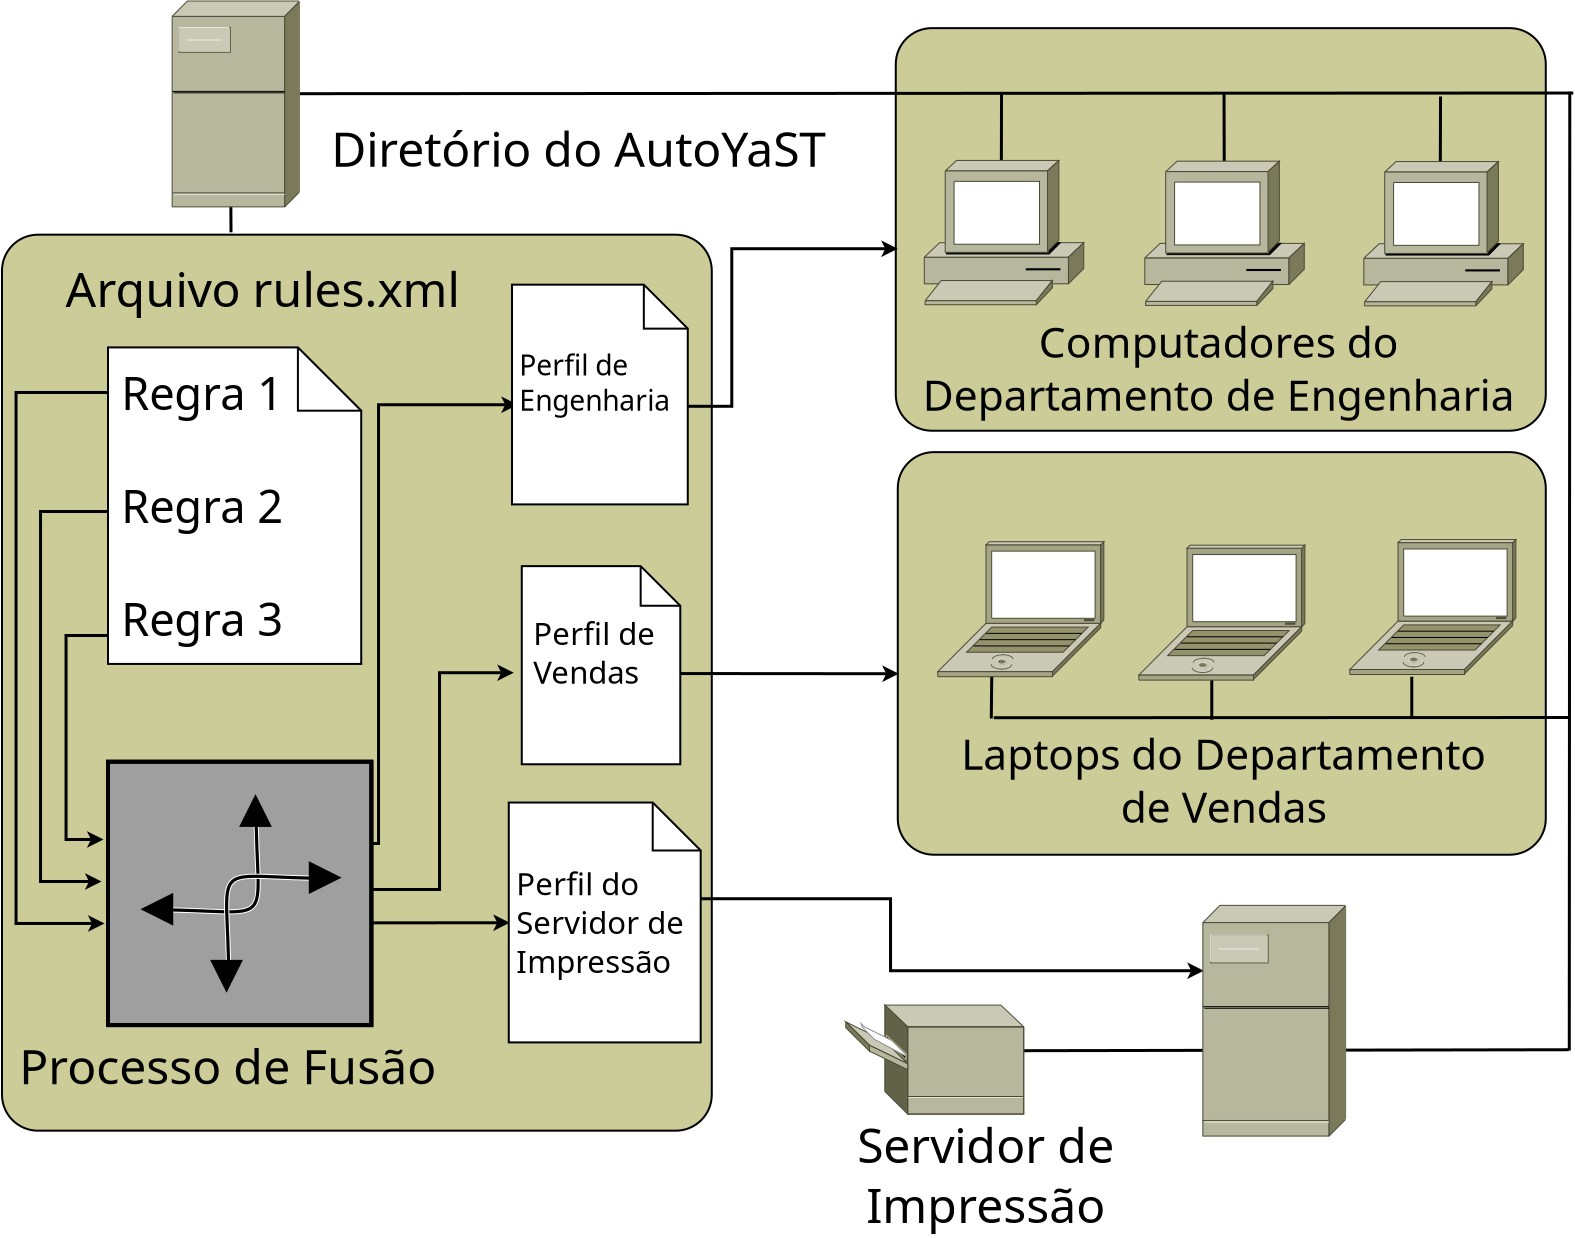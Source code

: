 <?xml version="1.0" encoding="UTF-8"?>
<dia:diagram xmlns:dia="http://www.lysator.liu.se/~alla/dia/">
  <dia:layer name="Rechteck rund" visible="true">
    <dia:object type="Standard - Box" version="0" id="O0">
      <dia:attribute name="obj_pos">
        <dia:point val="30.7,4.72"/>
      </dia:attribute>
      <dia:attribute name="obj_bb">
        <dia:rectangle val="30.65,4.67;63.25,24.9"/>
      </dia:attribute>
      <dia:attribute name="elem_corner">
        <dia:point val="30.7,4.72"/>
      </dia:attribute>
      <dia:attribute name="elem_width">
        <dia:real val="32.5"/>
      </dia:attribute>
      <dia:attribute name="elem_height">
        <dia:real val="20.13"/>
      </dia:attribute>
      <dia:attribute name="inner_color">
        <dia:color val="#cccc99"/>
      </dia:attribute>
      <dia:attribute name="show_background">
        <dia:boolean val="true"/>
      </dia:attribute>
      <dia:attribute name="corner_radius">
        <dia:real val="1.8"/>
      </dia:attribute>
    </dia:object>
    <dia:object type="Standard - Box" version="0" id="O1">
      <dia:attribute name="obj_pos">
        <dia:point val="30.8,25.92"/>
      </dia:attribute>
      <dia:attribute name="obj_bb">
        <dia:rectangle val="30.75,25.87;63.25,46.1"/>
      </dia:attribute>
      <dia:attribute name="elem_corner">
        <dia:point val="30.8,25.92"/>
      </dia:attribute>
      <dia:attribute name="elem_width">
        <dia:real val="32.4"/>
      </dia:attribute>
      <dia:attribute name="elem_height">
        <dia:real val="20.13"/>
      </dia:attribute>
      <dia:attribute name="inner_color">
        <dia:color val="#cccc99"/>
      </dia:attribute>
      <dia:attribute name="show_background">
        <dia:boolean val="true"/>
      </dia:attribute>
      <dia:attribute name="corner_radius">
        <dia:real val="1.8"/>
      </dia:attribute>
    </dia:object>
  </dia:layer>
  <dia:layer name="Rechteck" visible="true">
    <dia:object type="Standard - Box" version="0" id="O2">
      <dia:attribute name="obj_pos">
        <dia:point val="-13.989,15.048"/>
      </dia:attribute>
      <dia:attribute name="obj_bb">
        <dia:rectangle val="-14.039,14.998;21.551,59.898"/>
      </dia:attribute>
      <dia:attribute name="elem_corner">
        <dia:point val="-13.989,15.048"/>
      </dia:attribute>
      <dia:attribute name="elem_width">
        <dia:real val="35.489"/>
      </dia:attribute>
      <dia:attribute name="elem_height">
        <dia:real val="44.8"/>
      </dia:attribute>
      <dia:attribute name="inner_color">
        <dia:color val="#cccc99"/>
      </dia:attribute>
      <dia:attribute name="show_background">
        <dia:boolean val="true"/>
      </dia:attribute>
      <dia:attribute name="corner_radius">
        <dia:real val="1.8"/>
      </dia:attribute>
    </dia:object>
    <dia:object type="Standard - Text" version="1" id="O3">
      <dia:attribute name="obj_pos">
        <dia:point val="17.012,40.548"/>
      </dia:attribute>
      <dia:attribute name="obj_bb">
        <dia:rectangle val="17.012,39.953;17.012,40.698"/>
      </dia:attribute>
      <dia:attribute name="text">
        <dia:composite type="text">
          <dia:attribute name="string">
            <dia:string>##</dia:string>
          </dia:attribute>
          <dia:attribute name="font">
            <dia:font family="sans" style="0" name="Helvetica"/>
          </dia:attribute>
          <dia:attribute name="height">
            <dia:real val="0.8"/>
          </dia:attribute>
          <dia:attribute name="pos">
            <dia:point val="17.012,40.548"/>
          </dia:attribute>
          <dia:attribute name="color">
            <dia:color val="#000000"/>
          </dia:attribute>
          <dia:attribute name="alignment">
            <dia:enum val="0"/>
          </dia:attribute>
        </dia:composite>
      </dia:attribute>
      <dia:attribute name="valign">
        <dia:enum val="3"/>
      </dia:attribute>
    </dia:object>
  </dia:layer>
  <dia:layer name="Linien" visible="true">
    <dia:object type="Standard - Line" version="0" id="O4">
      <dia:attribute name="obj_pos">
        <dia:point val="-3,8"/>
      </dia:attribute>
      <dia:attribute name="obj_bb">
        <dia:rectangle val="-3.075,7.889;64.65,8.075"/>
      </dia:attribute>
      <dia:attribute name="conn_endpoints">
        <dia:point val="-3,8"/>
        <dia:point val="64.575,7.964"/>
      </dia:attribute>
      <dia:attribute name="numcp">
        <dia:int val="1"/>
      </dia:attribute>
      <dia:attribute name="line_width">
        <dia:real val="0.15"/>
      </dia:attribute>
    </dia:object>
    <dia:object type="Standard - Line" version="0" id="O5">
      <dia:attribute name="obj_pos">
        <dia:point val="35.5,37"/>
      </dia:attribute>
      <dia:attribute name="obj_bb">
        <dia:rectangle val="35.399,36.924;35.576,39.315"/>
      </dia:attribute>
      <dia:attribute name="conn_endpoints">
        <dia:point val="35.5,37"/>
        <dia:point val="35.475,39.239"/>
      </dia:attribute>
      <dia:attribute name="numcp">
        <dia:int val="1"/>
      </dia:attribute>
      <dia:attribute name="line_width">
        <dia:real val="0.15"/>
      </dia:attribute>
    </dia:object>
    <dia:object type="Standard - Line" version="0" id="O6">
      <dia:attribute name="obj_pos">
        <dia:point val="56.5,37.15"/>
      </dia:attribute>
      <dia:attribute name="obj_bb">
        <dia:rectangle val="56.425,37.075;56.575,39.225"/>
      </dia:attribute>
      <dia:attribute name="conn_endpoints">
        <dia:point val="56.5,37.15"/>
        <dia:point val="56.5,39.15"/>
      </dia:attribute>
      <dia:attribute name="numcp">
        <dia:int val="1"/>
      </dia:attribute>
      <dia:attribute name="line_width">
        <dia:real val="0.15"/>
      </dia:attribute>
    </dia:object>
    <dia:object type="Standard - Line" version="0" id="O7">
      <dia:attribute name="obj_pos">
        <dia:point val="35.6,39.2"/>
      </dia:attribute>
      <dia:attribute name="obj_bb">
        <dia:rectangle val="35.525,39.114;64.45,39.275"/>
      </dia:attribute>
      <dia:attribute name="conn_endpoints">
        <dia:point val="35.6,39.2"/>
        <dia:point val="64.375,39.189"/>
      </dia:attribute>
      <dia:attribute name="numcp">
        <dia:int val="1"/>
      </dia:attribute>
      <dia:attribute name="line_width">
        <dia:real val="0.15"/>
      </dia:attribute>
    </dia:object>
    <dia:object type="Standard - Line" version="0" id="O8">
      <dia:attribute name="obj_pos">
        <dia:point val="64.4,7.9"/>
      </dia:attribute>
      <dia:attribute name="obj_bb">
        <dia:rectangle val="64.3,7.825;64.475,55.914"/>
      </dia:attribute>
      <dia:attribute name="conn_endpoints">
        <dia:point val="64.4,7.9"/>
        <dia:point val="64.375,55.839"/>
      </dia:attribute>
      <dia:attribute name="numcp">
        <dia:int val="2"/>
      </dia:attribute>
      <dia:attribute name="line_width">
        <dia:real val="0.15"/>
      </dia:attribute>
    </dia:object>
    <dia:object type="Standard - Line" version="0" id="O9">
      <dia:attribute name="obj_pos">
        <dia:point val="64.35,55.8"/>
      </dia:attribute>
      <dia:attribute name="obj_bb">
        <dia:rectangle val="36.818,55.725;64.425,55.923"/>
      </dia:attribute>
      <dia:attribute name="conn_endpoints">
        <dia:point val="64.35,55.8"/>
        <dia:point val="36.893,55.848"/>
      </dia:attribute>
      <dia:attribute name="numcp">
        <dia:int val="1"/>
      </dia:attribute>
      <dia:attribute name="line_width">
        <dia:real val="0.15"/>
      </dia:attribute>
    </dia:object>
    <dia:object type="Standard - Line" version="0" id="O10">
      <dia:attribute name="obj_pos">
        <dia:point val="17.175,36.989"/>
      </dia:attribute>
      <dia:attribute name="obj_bb">
        <dia:rectangle val="17.1,36.582;31.018,37.417"/>
      </dia:attribute>
      <dia:attribute name="conn_endpoints">
        <dia:point val="17.175,36.989"/>
        <dia:point val="30.85,37"/>
      </dia:attribute>
      <dia:attribute name="numcp">
        <dia:int val="1"/>
      </dia:attribute>
      <dia:attribute name="line_width">
        <dia:real val="0.15"/>
      </dia:attribute>
      <dia:attribute name="end_arrow">
        <dia:enum val="22"/>
      </dia:attribute>
      <dia:attribute name="end_arrow_length">
        <dia:real val="0.5"/>
      </dia:attribute>
      <dia:attribute name="end_arrow_width">
        <dia:real val="0.5"/>
      </dia:attribute>
    </dia:object>
    <dia:object type="Standard - ZigZagLine" version="1" id="O11">
      <dia:attribute name="obj_pos">
        <dia:point val="17.491,23.628"/>
      </dia:attribute>
      <dia:attribute name="obj_bb">
        <dia:rectangle val="17.416,15.332;30.968,23.703"/>
      </dia:attribute>
      <dia:attribute name="orth_points">
        <dia:point val="17.491,23.628"/>
        <dia:point val="22.5,23.628"/>
        <dia:point val="22.5,15.75"/>
        <dia:point val="30.8,15.75"/>
      </dia:attribute>
      <dia:attribute name="orth_orient">
        <dia:enum val="0"/>
        <dia:enum val="1"/>
        <dia:enum val="0"/>
      </dia:attribute>
      <dia:attribute name="autorouting">
        <dia:boolean val="false"/>
      </dia:attribute>
      <dia:attribute name="line_width">
        <dia:real val="0.15"/>
      </dia:attribute>
      <dia:attribute name="end_arrow">
        <dia:enum val="22"/>
      </dia:attribute>
      <dia:attribute name="end_arrow_length">
        <dia:real val="0.5"/>
      </dia:attribute>
      <dia:attribute name="end_arrow_width">
        <dia:real val="0.5"/>
      </dia:attribute>
    </dia:object>
    <dia:object type="Standard - Line" version="0" id="O12">
      <dia:attribute name="obj_pos">
        <dia:point val="46.5,37.3"/>
      </dia:attribute>
      <dia:attribute name="obj_bb">
        <dia:rectangle val="46.425,37.225;46.575,39.375"/>
      </dia:attribute>
      <dia:attribute name="conn_endpoints">
        <dia:point val="46.5,37.3"/>
        <dia:point val="46.5,39.3"/>
      </dia:attribute>
      <dia:attribute name="numcp">
        <dia:int val="1"/>
      </dia:attribute>
      <dia:attribute name="line_width">
        <dia:real val="0.15"/>
      </dia:attribute>
    </dia:object>
    <dia:object type="Standard - Line" version="0" id="O13">
      <dia:attribute name="obj_pos">
        <dia:point val="57.938,8.137"/>
      </dia:attribute>
      <dia:attribute name="obj_bb">
        <dia:rectangle val="57.85,8.062;58.013,11.964"/>
      </dia:attribute>
      <dia:attribute name="conn_endpoints">
        <dia:point val="57.938,8.137"/>
        <dia:point val="57.925,11.889"/>
      </dia:attribute>
      <dia:attribute name="numcp">
        <dia:int val="1"/>
      </dia:attribute>
      <dia:attribute name="line_width">
        <dia:real val="0.15"/>
      </dia:attribute>
    </dia:object>
    <dia:object type="Standard - Line" version="0" id="O14">
      <dia:attribute name="obj_pos">
        <dia:point val="47.112,7.987"/>
      </dia:attribute>
      <dia:attribute name="obj_bb">
        <dia:rectangle val="47.037,7.912;47.2,12.415"/>
      </dia:attribute>
      <dia:attribute name="conn_endpoints">
        <dia:point val="47.112,7.987"/>
        <dia:point val="47.125,12.339"/>
      </dia:attribute>
      <dia:attribute name="numcp">
        <dia:int val="1"/>
      </dia:attribute>
      <dia:attribute name="line_width">
        <dia:real val="0.15"/>
      </dia:attribute>
    </dia:object>
    <dia:object type="Standard - ZigZagLine" version="1" id="O15">
      <dia:attribute name="obj_pos">
        <dia:point val="-8.475,35.089"/>
      </dia:attribute>
      <dia:attribute name="obj_bb">
        <dia:rectangle val="-10.862,35.014;-8.4,45.705"/>
      </dia:attribute>
      <dia:attribute name="orth_points">
        <dia:point val="-8.475,35.089"/>
        <dia:point val="-10.787,35.089"/>
        <dia:point val="-10.787,45.288"/>
        <dia:point val="-8.912,45.288"/>
      </dia:attribute>
      <dia:attribute name="orth_orient">
        <dia:enum val="0"/>
        <dia:enum val="1"/>
        <dia:enum val="0"/>
      </dia:attribute>
      <dia:attribute name="autorouting">
        <dia:boolean val="false"/>
      </dia:attribute>
      <dia:attribute name="line_width">
        <dia:real val="0.15"/>
      </dia:attribute>
      <dia:attribute name="end_arrow">
        <dia:enum val="22"/>
      </dia:attribute>
      <dia:attribute name="end_arrow_length">
        <dia:real val="0.5"/>
      </dia:attribute>
      <dia:attribute name="end_arrow_width">
        <dia:real val="0.5"/>
      </dia:attribute>
    </dia:object>
    <dia:object type="Standard - ZigZagLine" version="1" id="O16">
      <dia:attribute name="obj_pos">
        <dia:point val="-8.125,28.889"/>
      </dia:attribute>
      <dia:attribute name="obj_bb">
        <dia:rectangle val="-12.137,28.814;-8.05,47.805"/>
      </dia:attribute>
      <dia:attribute name="orth_points">
        <dia:point val="-8.125,28.889"/>
        <dia:point val="-12.062,28.889"/>
        <dia:point val="-12.062,47.388"/>
        <dia:point val="-9.012,47.388"/>
      </dia:attribute>
      <dia:attribute name="orth_orient">
        <dia:enum val="0"/>
        <dia:enum val="1"/>
        <dia:enum val="0"/>
      </dia:attribute>
      <dia:attribute name="autorouting">
        <dia:boolean val="false"/>
      </dia:attribute>
      <dia:attribute name="line_width">
        <dia:real val="0.15"/>
      </dia:attribute>
      <dia:attribute name="end_arrow">
        <dia:enum val="22"/>
      </dia:attribute>
      <dia:attribute name="end_arrow_length">
        <dia:real val="0.5"/>
      </dia:attribute>
      <dia:attribute name="end_arrow_width">
        <dia:real val="0.5"/>
      </dia:attribute>
    </dia:object>
    <dia:object type="Standard - ZigZagLine" version="1" id="O17">
      <dia:attribute name="obj_pos">
        <dia:point val="-8.275,22.939"/>
      </dia:attribute>
      <dia:attribute name="obj_bb">
        <dia:rectangle val="-13.362,22.864;-8.2,49.905"/>
      </dia:attribute>
      <dia:attribute name="orth_points">
        <dia:point val="-8.275,22.939"/>
        <dia:point val="-13.287,22.939"/>
        <dia:point val="-13.287,49.487"/>
        <dia:point val="-8.862,49.487"/>
      </dia:attribute>
      <dia:attribute name="orth_orient">
        <dia:enum val="0"/>
        <dia:enum val="1"/>
        <dia:enum val="0"/>
      </dia:attribute>
      <dia:attribute name="autorouting">
        <dia:boolean val="false"/>
      </dia:attribute>
      <dia:attribute name="line_width">
        <dia:real val="0.15"/>
      </dia:attribute>
      <dia:attribute name="end_arrow">
        <dia:enum val="22"/>
      </dia:attribute>
      <dia:attribute name="end_arrow_length">
        <dia:real val="0.5"/>
      </dia:attribute>
      <dia:attribute name="end_arrow_width">
        <dia:real val="0.5"/>
      </dia:attribute>
    </dia:object>
    <dia:object type="Standard - ZigZagLine" version="1" id="O18">
      <dia:attribute name="obj_pos">
        <dia:point val="-0.662,45.487"/>
      </dia:attribute>
      <dia:attribute name="obj_bb">
        <dia:rectangle val="-0.737,23.132;11.968,45.562"/>
      </dia:attribute>
      <dia:attribute name="orth_points">
        <dia:point val="-0.662,45.487"/>
        <dia:point val="4.838,45.487"/>
        <dia:point val="4.838,23.55"/>
        <dia:point val="11.8,23.55"/>
      </dia:attribute>
      <dia:attribute name="orth_orient">
        <dia:enum val="0"/>
        <dia:enum val="1"/>
        <dia:enum val="0"/>
      </dia:attribute>
      <dia:attribute name="autorouting">
        <dia:boolean val="false"/>
      </dia:attribute>
      <dia:attribute name="line_width">
        <dia:real val="0.15"/>
      </dia:attribute>
      <dia:attribute name="end_arrow">
        <dia:enum val="22"/>
      </dia:attribute>
      <dia:attribute name="end_arrow_length">
        <dia:real val="0.5"/>
      </dia:attribute>
      <dia:attribute name="end_arrow_width">
        <dia:real val="0.5"/>
      </dia:attribute>
    </dia:object>
    <dia:object type="Standard - ZigZagLine" version="1" id="O19">
      <dia:attribute name="obj_pos">
        <dia:point val="-1.012,47.788"/>
      </dia:attribute>
      <dia:attribute name="obj_bb">
        <dia:rectangle val="-1.087,36.532;11.768,47.862"/>
      </dia:attribute>
      <dia:attribute name="orth_points">
        <dia:point val="-1.012,47.788"/>
        <dia:point val="7.888,47.788"/>
        <dia:point val="7.888,36.95"/>
        <dia:point val="11.6,36.95"/>
      </dia:attribute>
      <dia:attribute name="orth_orient">
        <dia:enum val="0"/>
        <dia:enum val="1"/>
        <dia:enum val="0"/>
      </dia:attribute>
      <dia:attribute name="autorouting">
        <dia:boolean val="false"/>
      </dia:attribute>
      <dia:attribute name="line_width">
        <dia:real val="0.15"/>
      </dia:attribute>
      <dia:attribute name="end_arrow">
        <dia:enum val="22"/>
      </dia:attribute>
      <dia:attribute name="end_arrow_length">
        <dia:real val="0.5"/>
      </dia:attribute>
      <dia:attribute name="end_arrow_width">
        <dia:real val="0.5"/>
      </dia:attribute>
    </dia:object>
    <dia:object type="Standard - Line" version="0" id="O20">
      <dia:attribute name="obj_pos">
        <dia:point val="-0.79,49.462"/>
      </dia:attribute>
      <dia:attribute name="obj_bb">
        <dia:rectangle val="-0.865,49.033;11.568,49.868"/>
      </dia:attribute>
      <dia:attribute name="conn_endpoints">
        <dia:point val="-0.79,49.462"/>
        <dia:point val="11.4,49.45"/>
      </dia:attribute>
      <dia:attribute name="numcp">
        <dia:int val="1"/>
      </dia:attribute>
      <dia:attribute name="line_width">
        <dia:real val="0.15"/>
      </dia:attribute>
      <dia:attribute name="end_arrow">
        <dia:enum val="22"/>
      </dia:attribute>
      <dia:attribute name="end_arrow_length">
        <dia:real val="0.5"/>
      </dia:attribute>
      <dia:attribute name="end_arrow_width">
        <dia:real val="0.5"/>
      </dia:attribute>
    </dia:object>
    <dia:object type="Standard - ZigZagLine" version="1" id="O21">
      <dia:attribute name="obj_pos">
        <dia:point val="20.8,48.25"/>
      </dia:attribute>
      <dia:attribute name="obj_bb">
        <dia:rectangle val="20.725,48.175;46.268,52.268"/>
      </dia:attribute>
      <dia:attribute name="orth_points">
        <dia:point val="20.8,48.25"/>
        <dia:point val="30.438,48.25"/>
        <dia:point val="30.438,51.85"/>
        <dia:point val="46.1,51.85"/>
      </dia:attribute>
      <dia:attribute name="orth_orient">
        <dia:enum val="0"/>
        <dia:enum val="1"/>
        <dia:enum val="0"/>
      </dia:attribute>
      <dia:attribute name="autorouting">
        <dia:boolean val="false"/>
      </dia:attribute>
      <dia:attribute name="line_width">
        <dia:real val="0.15"/>
      </dia:attribute>
      <dia:attribute name="end_arrow">
        <dia:enum val="22"/>
      </dia:attribute>
      <dia:attribute name="end_arrow_length">
        <dia:real val="0.5"/>
      </dia:attribute>
      <dia:attribute name="end_arrow_width">
        <dia:real val="0.5"/>
      </dia:attribute>
    </dia:object>
    <dia:object type="Standard - Line" version="0" id="O22">
      <dia:attribute name="obj_pos">
        <dia:point val="-2.575,8.089"/>
      </dia:attribute>
      <dia:attribute name="obj_bb">
        <dia:rectangle val="-2.65,8.014;-2.464,15.005"/>
      </dia:attribute>
      <dia:attribute name="conn_endpoints">
        <dia:point val="-2.575,8.089"/>
        <dia:point val="-2.539,14.929"/>
      </dia:attribute>
      <dia:attribute name="numcp">
        <dia:int val="1"/>
      </dia:attribute>
      <dia:attribute name="line_width">
        <dia:real val="0.15"/>
      </dia:attribute>
    </dia:object>
    <dia:object type="Standard - Line" version="0" id="O23">
      <dia:attribute name="obj_pos">
        <dia:point val="35.988,7.995"/>
      </dia:attribute>
      <dia:attribute name="obj_bb">
        <dia:rectangle val="35.9,7.92;36.063,12.714"/>
      </dia:attribute>
      <dia:attribute name="conn_endpoints">
        <dia:point val="35.988,7.995"/>
        <dia:point val="35.975,12.639"/>
      </dia:attribute>
      <dia:attribute name="numcp">
        <dia:int val="1"/>
      </dia:attribute>
      <dia:attribute name="line_width">
        <dia:real val="0.15"/>
      </dia:attribute>
    </dia:object>
  </dia:layer>
  <dia:layer name="Papier" visible="true" active="true">
    <dia:object type="Filesystem - File" version="1" id="O24">
      <dia:attribute name="obj_pos">
        <dia:point val="11.511,17.548"/>
      </dia:attribute>
      <dia:attribute name="obj_bb">
        <dia:rectangle val="11.461,17.498;20.371,28.585"/>
      </dia:attribute>
      <dia:attribute name="meta">
        <dia:composite type="dict"/>
      </dia:attribute>
      <dia:attribute name="elem_corner">
        <dia:point val="11.511,17.548"/>
      </dia:attribute>
      <dia:attribute name="elem_width">
        <dia:real val="8.789"/>
      </dia:attribute>
      <dia:attribute name="elem_height">
        <dia:real val="10.986"/>
      </dia:attribute>
      <dia:attribute name="line_width">
        <dia:real val="0.1"/>
      </dia:attribute>
      <dia:attribute name="line_colour">
        <dia:color val="#000000"/>
      </dia:attribute>
      <dia:attribute name="fill_colour">
        <dia:color val="#ffffff"/>
      </dia:attribute>
      <dia:attribute name="show_background">
        <dia:boolean val="true"/>
      </dia:attribute>
      <dia:attribute name="line_style">
        <dia:enum val="0"/>
        <dia:real val="1"/>
      </dia:attribute>
      <dia:attribute name="flip_horizontal">
        <dia:boolean val="false"/>
      </dia:attribute>
      <dia:attribute name="flip_vertical">
        <dia:boolean val="false"/>
      </dia:attribute>
      <dia:attribute name="subscale">
        <dia:real val="1"/>
      </dia:attribute>
    </dia:object>
    <dia:object type="Filesystem - File" version="1" id="O25">
      <dia:attribute name="obj_pos">
        <dia:point val="-8.689,20.683"/>
      </dia:attribute>
      <dia:attribute name="obj_bb">
        <dia:rectangle val="-8.739,20.633;4.043,36.559"/>
      </dia:attribute>
      <dia:attribute name="meta">
        <dia:composite type="dict"/>
      </dia:attribute>
      <dia:attribute name="elem_corner">
        <dia:point val="-8.689,20.683"/>
      </dia:attribute>
      <dia:attribute name="elem_width">
        <dia:real val="12.661"/>
      </dia:attribute>
      <dia:attribute name="elem_height">
        <dia:real val="15.826"/>
      </dia:attribute>
      <dia:attribute name="line_width">
        <dia:real val="0.1"/>
      </dia:attribute>
      <dia:attribute name="line_colour">
        <dia:color val="#000000"/>
      </dia:attribute>
      <dia:attribute name="fill_colour">
        <dia:color val="#ffffff"/>
      </dia:attribute>
      <dia:attribute name="show_background">
        <dia:boolean val="true"/>
      </dia:attribute>
      <dia:attribute name="line_style">
        <dia:enum val="0"/>
        <dia:real val="1"/>
      </dia:attribute>
      <dia:attribute name="flip_horizontal">
        <dia:boolean val="false"/>
      </dia:attribute>
      <dia:attribute name="flip_vertical">
        <dia:boolean val="false"/>
      </dia:attribute>
      <dia:attribute name="subscale">
        <dia:real val="1"/>
      </dia:attribute>
    </dia:object>
    <dia:object type="Network - Router Symbol" version="1" id="O26">
      <dia:attribute name="obj_pos">
        <dia:point val="-8.689,41.4"/>
      </dia:attribute>
      <dia:attribute name="obj_bb">
        <dia:rectangle val="-8.789,41.3;4.581,54.669"/>
      </dia:attribute>
      <dia:attribute name="meta">
        <dia:composite type="dict"/>
      </dia:attribute>
      <dia:attribute name="elem_corner">
        <dia:point val="-8.689,41.4"/>
      </dia:attribute>
      <dia:attribute name="elem_width">
        <dia:real val="13.169"/>
      </dia:attribute>
      <dia:attribute name="elem_height">
        <dia:real val="13.169"/>
      </dia:attribute>
      <dia:attribute name="line_width">
        <dia:real val="0.2"/>
      </dia:attribute>
      <dia:attribute name="line_colour">
        <dia:color val="#000000"/>
      </dia:attribute>
      <dia:attribute name="fill_colour">
        <dia:color val="#000000"/>
      </dia:attribute>
      <dia:attribute name="show_background">
        <dia:boolean val="true"/>
      </dia:attribute>
      <dia:attribute name="line_style">
        <dia:enum val="0"/>
        <dia:real val="1"/>
      </dia:attribute>
      <dia:attribute name="flip_horizontal">
        <dia:boolean val="false"/>
      </dia:attribute>
      <dia:attribute name="flip_vertical">
        <dia:boolean val="false"/>
      </dia:attribute>
      <dia:attribute name="subscale">
        <dia:real val="1"/>
      </dia:attribute>
    </dia:object>
    <dia:object type="Filesystem - File" version="1" id="O27">
      <dia:attribute name="obj_pos">
        <dia:point val="12,31.62"/>
      </dia:attribute>
      <dia:attribute name="obj_bb">
        <dia:rectangle val="11.95,31.57;19.996,41.576"/>
      </dia:attribute>
      <dia:attribute name="meta">
        <dia:composite type="dict"/>
      </dia:attribute>
      <dia:attribute name="elem_corner">
        <dia:point val="12,31.62"/>
      </dia:attribute>
      <dia:attribute name="elem_width">
        <dia:real val="7.925"/>
      </dia:attribute>
      <dia:attribute name="elem_height">
        <dia:real val="9.906"/>
      </dia:attribute>
      <dia:attribute name="line_width">
        <dia:real val="0.1"/>
      </dia:attribute>
      <dia:attribute name="line_colour">
        <dia:color val="#000000"/>
      </dia:attribute>
      <dia:attribute name="fill_colour">
        <dia:color val="#ffffff"/>
      </dia:attribute>
      <dia:attribute name="show_background">
        <dia:boolean val="true"/>
      </dia:attribute>
      <dia:attribute name="line_style">
        <dia:enum val="0"/>
        <dia:real val="1"/>
      </dia:attribute>
      <dia:attribute name="flip_horizontal">
        <dia:boolean val="false"/>
      </dia:attribute>
      <dia:attribute name="flip_vertical">
        <dia:boolean val="false"/>
      </dia:attribute>
      <dia:attribute name="subscale">
        <dia:real val="1"/>
      </dia:attribute>
    </dia:object>
    <dia:object type="Filesystem - File" version="1" id="O28">
      <dia:attribute name="obj_pos">
        <dia:point val="11.35,43.439"/>
      </dia:attribute>
      <dia:attribute name="obj_bb">
        <dia:rectangle val="11.3,43.389;21.015,55.483"/>
      </dia:attribute>
      <dia:attribute name="meta">
        <dia:composite type="dict"/>
      </dia:attribute>
      <dia:attribute name="elem_corner">
        <dia:point val="11.35,43.439"/>
      </dia:attribute>
      <dia:attribute name="elem_width">
        <dia:real val="9.595"/>
      </dia:attribute>
      <dia:attribute name="elem_height">
        <dia:real val="11.994"/>
      </dia:attribute>
      <dia:attribute name="line_width">
        <dia:real val="0.1"/>
      </dia:attribute>
      <dia:attribute name="line_colour">
        <dia:color val="#000000"/>
      </dia:attribute>
      <dia:attribute name="fill_colour">
        <dia:color val="#ffffff"/>
      </dia:attribute>
      <dia:attribute name="show_background">
        <dia:boolean val="true"/>
      </dia:attribute>
      <dia:attribute name="line_style">
        <dia:enum val="0"/>
        <dia:real val="1"/>
      </dia:attribute>
      <dia:attribute name="flip_horizontal">
        <dia:boolean val="false"/>
      </dia:attribute>
      <dia:attribute name="flip_vertical">
        <dia:boolean val="false"/>
      </dia:attribute>
      <dia:attribute name="subscale">
        <dia:real val="1"/>
      </dia:attribute>
    </dia:object>
  </dia:layer>
  <dia:layer name="Text" visible="true">
    <dia:object type="Standard - Text" version="1" id="O29">
      <dia:attribute name="obj_pos">
        <dia:point val="2.478,11.648"/>
      </dia:attribute>
      <dia:attribute name="obj_bb">
        <dia:rectangle val="2.478,9.421;28.996,12.213"/>
      </dia:attribute>
      <dia:attribute name="text">
        <dia:composite type="text">
          <dia:attribute name="string">
            <dia:string>#Diretório do AutoYaST#</dia:string>
          </dia:attribute>
          <dia:attribute name="font">
            <dia:font family="andale sans" style="0" name="Courier"/>
          </dia:attribute>
          <dia:attribute name="height">
            <dia:real val="3"/>
          </dia:attribute>
          <dia:attribute name="pos">
            <dia:point val="2.478,11.648"/>
          </dia:attribute>
          <dia:attribute name="color">
            <dia:color val="#000000"/>
          </dia:attribute>
          <dia:attribute name="alignment">
            <dia:enum val="0"/>
          </dia:attribute>
        </dia:composite>
      </dia:attribute>
      <dia:attribute name="valign">
        <dia:enum val="3"/>
      </dia:attribute>
    </dia:object>
    <dia:object type="Standard - Text" version="1" id="O30">
      <dia:attribute name="obj_pos">
        <dia:point val="-10.81,18.667"/>
      </dia:attribute>
      <dia:attribute name="obj_bb">
        <dia:rectangle val="-10.81,16.439;10.27,19.232"/>
      </dia:attribute>
      <dia:attribute name="text">
        <dia:composite type="text">
          <dia:attribute name="string">
            <dia:string>#Arquivo rules.xml#</dia:string>
          </dia:attribute>
          <dia:attribute name="font">
            <dia:font family="andale sans" style="0" name="Courier"/>
          </dia:attribute>
          <dia:attribute name="height">
            <dia:real val="3"/>
          </dia:attribute>
          <dia:attribute name="pos">
            <dia:point val="-10.81,18.667"/>
          </dia:attribute>
          <dia:attribute name="color">
            <dia:color val="#000000"/>
          </dia:attribute>
          <dia:attribute name="alignment">
            <dia:enum val="0"/>
          </dia:attribute>
        </dia:composite>
      </dia:attribute>
      <dia:attribute name="valign">
        <dia:enum val="3"/>
      </dia:attribute>
    </dia:object>
    <dia:object type="Standard - Text" version="1" id="O31">
      <dia:attribute name="obj_pos">
        <dia:point val="11.873,22.087"/>
      </dia:attribute>
      <dia:attribute name="obj_bb">
        <dia:rectangle val="11.873,20.777;19.921,24.185"/>
      </dia:attribute>
      <dia:attribute name="text">
        <dia:composite type="text">
          <dia:attribute name="string">
            <dia:string>#Perfil de
Engenharia#</dia:string>
          </dia:attribute>
          <dia:attribute name="font">
            <dia:font family="andale sans" style="0" name="Courier"/>
          </dia:attribute>
          <dia:attribute name="height">
            <dia:real val="1.765"/>
          </dia:attribute>
          <dia:attribute name="pos">
            <dia:point val="11.873,22.087"/>
          </dia:attribute>
          <dia:attribute name="color">
            <dia:color val="#000000"/>
          </dia:attribute>
          <dia:attribute name="alignment">
            <dia:enum val="0"/>
          </dia:attribute>
        </dia:composite>
      </dia:attribute>
      <dia:attribute name="valign">
        <dia:enum val="3"/>
      </dia:attribute>
    </dia:object>
    <dia:object type="Standard - Text" version="1" id="O32">
      <dia:attribute name="obj_pos">
        <dia:point val="12.573,35.557"/>
      </dia:attribute>
      <dia:attribute name="obj_bb">
        <dia:rectangle val="12.573,34.117;18.946,37.864"/>
      </dia:attribute>
      <dia:attribute name="text">
        <dia:composite type="text">
          <dia:attribute name="string">
            <dia:string>#Perfil de
Vendas#</dia:string>
          </dia:attribute>
          <dia:attribute name="font">
            <dia:font family="andale sans" style="0" name="Courier"/>
          </dia:attribute>
          <dia:attribute name="height">
            <dia:real val="1.942"/>
          </dia:attribute>
          <dia:attribute name="pos">
            <dia:point val="12.573,35.557"/>
          </dia:attribute>
          <dia:attribute name="color">
            <dia:color val="#000000"/>
          </dia:attribute>
          <dia:attribute name="alignment">
            <dia:enum val="0"/>
          </dia:attribute>
        </dia:composite>
      </dia:attribute>
      <dia:attribute name="valign">
        <dia:enum val="3"/>
      </dia:attribute>
    </dia:object>
    <dia:object type="Standard - Text" version="1" id="O33">
      <dia:attribute name="obj_pos">
        <dia:point val="11.723,48.077"/>
      </dia:attribute>
      <dia:attribute name="obj_bb">
        <dia:rectangle val="11.723,46.637;20.659,52.325"/>
      </dia:attribute>
      <dia:attribute name="text">
        <dia:composite type="text">
          <dia:attribute name="string">
            <dia:string>#Perfil do
Servidor de
Impressão#</dia:string>
          </dia:attribute>
          <dia:attribute name="font">
            <dia:font family="andale sans" style="0" name="Courier"/>
          </dia:attribute>
          <dia:attribute name="height">
            <dia:real val="1.942"/>
          </dia:attribute>
          <dia:attribute name="pos">
            <dia:point val="11.723,48.077"/>
          </dia:attribute>
          <dia:attribute name="color">
            <dia:color val="#000000"/>
          </dia:attribute>
          <dia:attribute name="alignment">
            <dia:enum val="0"/>
          </dia:attribute>
        </dia:composite>
      </dia:attribute>
      <dia:attribute name="valign">
        <dia:enum val="3"/>
      </dia:attribute>
    </dia:object>
    <dia:object type="Standard - Text" version="1" id="O34">
      <dia:attribute name="obj_pos">
        <dia:point val="-13.127,57.53"/>
      </dia:attribute>
      <dia:attribute name="obj_bb">
        <dia:rectangle val="-13.127,55.303;9.153,58.095"/>
      </dia:attribute>
      <dia:attribute name="text">
        <dia:composite type="text">
          <dia:attribute name="string">
            <dia:string>#Processo de Fusão#</dia:string>
          </dia:attribute>
          <dia:attribute name="font">
            <dia:font family="andale sans" style="0" name="Courier"/>
          </dia:attribute>
          <dia:attribute name="height">
            <dia:real val="3"/>
          </dia:attribute>
          <dia:attribute name="pos">
            <dia:point val="-13.127,57.53"/>
          </dia:attribute>
          <dia:attribute name="color">
            <dia:color val="#000000"/>
          </dia:attribute>
          <dia:attribute name="alignment">
            <dia:enum val="0"/>
          </dia:attribute>
        </dia:composite>
      </dia:attribute>
      <dia:attribute name="valign">
        <dia:enum val="3"/>
      </dia:attribute>
    </dia:object>
    <dia:object type="Standard - Text" version="1" id="O35">
      <dia:attribute name="obj_pos">
        <dia:point val="-8.027,23.817"/>
      </dia:attribute>
      <dia:attribute name="obj_bb">
        <dia:rectangle val="-8.027,21.72;0.838,35.644"/>
      </dia:attribute>
      <dia:attribute name="text">
        <dia:composite type="text">
          <dia:attribute name="string">
            <dia:string>#Regra 1

Regra 2

Regra 3#</dia:string>
          </dia:attribute>
          <dia:attribute name="font">
            <dia:font family="andale sans" style="0" name="Courier"/>
          </dia:attribute>
          <dia:attribute name="height">
            <dia:real val="2.824"/>
          </dia:attribute>
          <dia:attribute name="pos">
            <dia:point val="-8.027,23.817"/>
          </dia:attribute>
          <dia:attribute name="color">
            <dia:color val="#000000"/>
          </dia:attribute>
          <dia:attribute name="alignment">
            <dia:enum val="0"/>
          </dia:attribute>
        </dia:composite>
      </dia:attribute>
      <dia:attribute name="valign">
        <dia:enum val="3"/>
      </dia:attribute>
    </dia:object>
    <dia:object type="Standard - Text" version="1" id="O36">
      <dia:attribute name="obj_pos">
        <dia:point val="46.85,21.2"/>
      </dia:attribute>
      <dia:attribute name="obj_bb">
        <dia:rectangle val="31.119,19.235;62.581,24.347"/>
      </dia:attribute>
      <dia:attribute name="text">
        <dia:composite type="text">
          <dia:attribute name="string">
            <dia:string>#Computadores do
Departamento de Engenharia#</dia:string>
          </dia:attribute>
          <dia:attribute name="font">
            <dia:font family="andale sans" style="0" name="Courier"/>
          </dia:attribute>
          <dia:attribute name="height">
            <dia:real val="2.647"/>
          </dia:attribute>
          <dia:attribute name="pos">
            <dia:point val="46.85,21.2"/>
          </dia:attribute>
          <dia:attribute name="color">
            <dia:color val="#000000"/>
          </dia:attribute>
          <dia:attribute name="alignment">
            <dia:enum val="1"/>
          </dia:attribute>
        </dia:composite>
      </dia:attribute>
      <dia:attribute name="valign">
        <dia:enum val="3"/>
      </dia:attribute>
    </dia:object>
    <dia:object type="Standard - Text" version="1" id="O37">
      <dia:attribute name="obj_pos">
        <dia:point val="47.1,41.8"/>
      </dia:attribute>
      <dia:attribute name="obj_bb">
        <dia:rectangle val="33.208,39.835;60.992,44.947"/>
      </dia:attribute>
      <dia:attribute name="text">
        <dia:composite type="text">
          <dia:attribute name="string">
            <dia:string>#Laptops do Departamento
de Vendas#</dia:string>
          </dia:attribute>
          <dia:attribute name="font">
            <dia:font family="andale sans" style="0" name="Courier"/>
          </dia:attribute>
          <dia:attribute name="height">
            <dia:real val="2.647"/>
          </dia:attribute>
          <dia:attribute name="pos">
            <dia:point val="47.1,41.8"/>
          </dia:attribute>
          <dia:attribute name="color">
            <dia:color val="#000000"/>
          </dia:attribute>
          <dia:attribute name="alignment">
            <dia:enum val="1"/>
          </dia:attribute>
        </dia:composite>
      </dia:attribute>
      <dia:attribute name="valign">
        <dia:enum val="3"/>
      </dia:attribute>
    </dia:object>
    <dia:object type="Standard - Text" version="1" id="O38">
      <dia:attribute name="obj_pos">
        <dia:point val="35.2,61.467"/>
      </dia:attribute>
      <dia:attribute name="obj_bb">
        <dia:rectangle val="28.293,59.239;42.108,65.032"/>
      </dia:attribute>
      <dia:attribute name="text">
        <dia:composite type="text">
          <dia:attribute name="string">
            <dia:string>#Servidor de
Impressão#</dia:string>
          </dia:attribute>
          <dia:attribute name="font">
            <dia:font family="andale sans" style="0" name="Courier"/>
          </dia:attribute>
          <dia:attribute name="height">
            <dia:real val="3"/>
          </dia:attribute>
          <dia:attribute name="pos">
            <dia:point val="35.2,61.467"/>
          </dia:attribute>
          <dia:attribute name="color">
            <dia:color val="#000000"/>
          </dia:attribute>
          <dia:attribute name="alignment">
            <dia:enum val="1"/>
          </dia:attribute>
        </dia:composite>
      </dia:attribute>
      <dia:attribute name="valign">
        <dia:enum val="3"/>
      </dia:attribute>
    </dia:object>
    <dia:object type="Standard - Text" version="1" id="O39">
      <dia:attribute name="obj_pos">
        <dia:point val="7.211,10.957"/>
      </dia:attribute>
      <dia:attribute name="obj_bb">
        <dia:rectangle val="7.211,10.362;7.211,11.107"/>
      </dia:attribute>
      <dia:attribute name="text">
        <dia:composite type="text">
          <dia:attribute name="string">
            <dia:string>##</dia:string>
          </dia:attribute>
          <dia:attribute name="font">
            <dia:font family="sans" style="0" name="Helvetica"/>
          </dia:attribute>
          <dia:attribute name="height">
            <dia:real val="0.8"/>
          </dia:attribute>
          <dia:attribute name="pos">
            <dia:point val="7.211,10.957"/>
          </dia:attribute>
          <dia:attribute name="color">
            <dia:color val="#000000"/>
          </dia:attribute>
          <dia:attribute name="alignment">
            <dia:enum val="0"/>
          </dia:attribute>
        </dia:composite>
      </dia:attribute>
      <dia:attribute name="valign">
        <dia:enum val="3"/>
      </dia:attribute>
    </dia:object>
  </dia:layer>
  <dia:layer name="PCs" visible="true">
    <dia:object type="Cisco - Printer" version="1" id="O40">
      <dia:attribute name="obj_pos">
        <dia:point val="28.2,53.568"/>
      </dia:attribute>
      <dia:attribute name="obj_bb">
        <dia:rectangle val="28.198,53.567;37.099,59.019"/>
      </dia:attribute>
      <dia:attribute name="meta">
        <dia:composite type="dict"/>
      </dia:attribute>
      <dia:attribute name="elem_corner">
        <dia:point val="28.2,53.568"/>
      </dia:attribute>
      <dia:attribute name="elem_width">
        <dia:real val="8.898"/>
      </dia:attribute>
      <dia:attribute name="elem_height">
        <dia:real val="5.45"/>
      </dia:attribute>
      <dia:attribute name="line_width">
        <dia:real val="0.1"/>
      </dia:attribute>
      <dia:attribute name="line_colour">
        <dia:color val="#000000"/>
      </dia:attribute>
      <dia:attribute name="fill_colour">
        <dia:color val="#ffffff"/>
      </dia:attribute>
      <dia:attribute name="show_background">
        <dia:boolean val="true"/>
      </dia:attribute>
      <dia:attribute name="line_style">
        <dia:enum val="0"/>
        <dia:real val="1"/>
      </dia:attribute>
      <dia:attribute name="flip_horizontal">
        <dia:boolean val="true"/>
      </dia:attribute>
      <dia:attribute name="flip_vertical">
        <dia:boolean val="false"/>
      </dia:attribute>
      <dia:attribute name="subscale">
        <dia:real val="1"/>
      </dia:attribute>
    </dia:object>
    <dia:object type="Cisco - File Server" version="1" id="O41">
      <dia:attribute name="obj_pos">
        <dia:point val="46.054,48.582"/>
      </dia:attribute>
      <dia:attribute name="obj_bb">
        <dia:rectangle val="46.053,48.581;53.219,60.119"/>
      </dia:attribute>
      <dia:attribute name="meta">
        <dia:composite type="dict"/>
      </dia:attribute>
      <dia:attribute name="elem_corner">
        <dia:point val="46.054,48.582"/>
      </dia:attribute>
      <dia:attribute name="elem_width">
        <dia:real val="7.164"/>
      </dia:attribute>
      <dia:attribute name="elem_height">
        <dia:real val="11.536"/>
      </dia:attribute>
      <dia:attribute name="line_width">
        <dia:real val="0.1"/>
      </dia:attribute>
      <dia:attribute name="line_colour">
        <dia:color val="#000000"/>
      </dia:attribute>
      <dia:attribute name="fill_colour">
        <dia:color val="#ffffff"/>
      </dia:attribute>
      <dia:attribute name="show_background">
        <dia:boolean val="true"/>
      </dia:attribute>
      <dia:attribute name="line_style">
        <dia:enum val="0"/>
        <dia:real val="1"/>
      </dia:attribute>
      <dia:attribute name="flip_horizontal">
        <dia:boolean val="false"/>
      </dia:attribute>
      <dia:attribute name="flip_vertical">
        <dia:boolean val="false"/>
      </dia:attribute>
      <dia:attribute name="subscale">
        <dia:real val="1"/>
      </dia:attribute>
    </dia:object>
    <dia:object type="Cisco - File Server" version="1" id="O42">
      <dia:attribute name="obj_pos">
        <dia:point val="-5.482,3.366"/>
      </dia:attribute>
      <dia:attribute name="obj_bb">
        <dia:rectangle val="-5.483,3.364;0.91,13.657"/>
      </dia:attribute>
      <dia:attribute name="meta">
        <dia:composite type="dict"/>
      </dia:attribute>
      <dia:attribute name="elem_corner">
        <dia:point val="-5.482,3.366"/>
      </dia:attribute>
      <dia:attribute name="elem_width">
        <dia:real val="6.391"/>
      </dia:attribute>
      <dia:attribute name="elem_height">
        <dia:real val="10.29"/>
      </dia:attribute>
      <dia:attribute name="line_width">
        <dia:real val="0.1"/>
      </dia:attribute>
      <dia:attribute name="line_colour">
        <dia:color val="#000000"/>
      </dia:attribute>
      <dia:attribute name="fill_colour">
        <dia:color val="#ffffff"/>
      </dia:attribute>
      <dia:attribute name="show_background">
        <dia:boolean val="true"/>
      </dia:attribute>
      <dia:attribute name="line_style">
        <dia:enum val="0"/>
        <dia:real val="1"/>
      </dia:attribute>
      <dia:attribute name="flip_horizontal">
        <dia:boolean val="false"/>
      </dia:attribute>
      <dia:attribute name="flip_vertical">
        <dia:boolean val="false"/>
      </dia:attribute>
      <dia:attribute name="subscale">
        <dia:real val="1"/>
      </dia:attribute>
    </dia:object>
    <dia:object type="Cisco - Laptop" version="1" id="O43">
      <dia:attribute name="obj_pos">
        <dia:point val="32.8,30.4"/>
      </dia:attribute>
      <dia:attribute name="obj_bb">
        <dia:rectangle val="32.799,30.399;41.104,37.148"/>
      </dia:attribute>
      <dia:attribute name="meta">
        <dia:composite type="dict"/>
      </dia:attribute>
      <dia:attribute name="elem_corner">
        <dia:point val="32.8,30.4"/>
      </dia:attribute>
      <dia:attribute name="elem_width">
        <dia:real val="8.303"/>
      </dia:attribute>
      <dia:attribute name="elem_height">
        <dia:real val="6.748"/>
      </dia:attribute>
      <dia:attribute name="line_width">
        <dia:real val="0.1"/>
      </dia:attribute>
      <dia:attribute name="line_colour">
        <dia:color val="#000000"/>
      </dia:attribute>
      <dia:attribute name="fill_colour">
        <dia:color val="#ffffff"/>
      </dia:attribute>
      <dia:attribute name="show_background">
        <dia:boolean val="true"/>
      </dia:attribute>
      <dia:attribute name="line_style">
        <dia:enum val="0"/>
        <dia:real val="1"/>
      </dia:attribute>
      <dia:attribute name="flip_horizontal">
        <dia:boolean val="false"/>
      </dia:attribute>
      <dia:attribute name="flip_vertical">
        <dia:boolean val="false"/>
      </dia:attribute>
      <dia:attribute name="subscale">
        <dia:real val="1"/>
      </dia:attribute>
    </dia:object>
    <dia:object type="Cisco - PC" version="1" id="O44">
      <dia:attribute name="obj_pos">
        <dia:point val="32.126,11.336"/>
      </dia:attribute>
      <dia:attribute name="obj_bb">
        <dia:rectangle val="32.125,11.335;40.1,18.551"/>
      </dia:attribute>
      <dia:attribute name="meta">
        <dia:composite type="dict"/>
      </dia:attribute>
      <dia:attribute name="elem_corner">
        <dia:point val="32.126,11.336"/>
      </dia:attribute>
      <dia:attribute name="elem_width">
        <dia:real val="7.973"/>
      </dia:attribute>
      <dia:attribute name="elem_height">
        <dia:real val="7.214"/>
      </dia:attribute>
      <dia:attribute name="line_width">
        <dia:real val="0.1"/>
      </dia:attribute>
      <dia:attribute name="line_colour">
        <dia:color val="#000000"/>
      </dia:attribute>
      <dia:attribute name="fill_colour">
        <dia:color val="#ffffff"/>
      </dia:attribute>
      <dia:attribute name="show_background">
        <dia:boolean val="true"/>
      </dia:attribute>
      <dia:attribute name="line_style">
        <dia:enum val="0"/>
        <dia:real val="1"/>
      </dia:attribute>
      <dia:attribute name="flip_horizontal">
        <dia:boolean val="false"/>
      </dia:attribute>
      <dia:attribute name="flip_vertical">
        <dia:boolean val="false"/>
      </dia:attribute>
      <dia:attribute name="subscale">
        <dia:real val="1"/>
      </dia:attribute>
    </dia:object>
    <dia:object type="Cisco - PC" version="1" id="O45">
      <dia:attribute name="obj_pos">
        <dia:point val="43.151,11.371"/>
      </dia:attribute>
      <dia:attribute name="obj_bb">
        <dia:rectangle val="43.15,11.37;51.125,18.586"/>
      </dia:attribute>
      <dia:attribute name="meta">
        <dia:composite type="dict"/>
      </dia:attribute>
      <dia:attribute name="elem_corner">
        <dia:point val="43.151,11.371"/>
      </dia:attribute>
      <dia:attribute name="elem_width">
        <dia:real val="7.973"/>
      </dia:attribute>
      <dia:attribute name="elem_height">
        <dia:real val="7.214"/>
      </dia:attribute>
      <dia:attribute name="line_width">
        <dia:real val="0.1"/>
      </dia:attribute>
      <dia:attribute name="line_colour">
        <dia:color val="#000000"/>
      </dia:attribute>
      <dia:attribute name="fill_colour">
        <dia:color val="#ffffff"/>
      </dia:attribute>
      <dia:attribute name="show_background">
        <dia:boolean val="true"/>
      </dia:attribute>
      <dia:attribute name="line_style">
        <dia:enum val="0"/>
        <dia:real val="1"/>
      </dia:attribute>
      <dia:attribute name="flip_horizontal">
        <dia:boolean val="false"/>
      </dia:attribute>
      <dia:attribute name="flip_vertical">
        <dia:boolean val="false"/>
      </dia:attribute>
      <dia:attribute name="subscale">
        <dia:real val="1"/>
      </dia:attribute>
    </dia:object>
    <dia:object type="Cisco - PC" version="1" id="O46">
      <dia:attribute name="obj_pos">
        <dia:point val="54.101,11.391"/>
      </dia:attribute>
      <dia:attribute name="obj_bb">
        <dia:rectangle val="54.1,11.39;62.075,18.606"/>
      </dia:attribute>
      <dia:attribute name="meta">
        <dia:composite type="dict"/>
      </dia:attribute>
      <dia:attribute name="elem_corner">
        <dia:point val="54.101,11.391"/>
      </dia:attribute>
      <dia:attribute name="elem_width">
        <dia:real val="7.973"/>
      </dia:attribute>
      <dia:attribute name="elem_height">
        <dia:real val="7.214"/>
      </dia:attribute>
      <dia:attribute name="line_width">
        <dia:real val="0.1"/>
      </dia:attribute>
      <dia:attribute name="line_colour">
        <dia:color val="#000000"/>
      </dia:attribute>
      <dia:attribute name="fill_colour">
        <dia:color val="#ffffff"/>
      </dia:attribute>
      <dia:attribute name="show_background">
        <dia:boolean val="true"/>
      </dia:attribute>
      <dia:attribute name="line_style">
        <dia:enum val="0"/>
        <dia:real val="1"/>
      </dia:attribute>
      <dia:attribute name="flip_horizontal">
        <dia:boolean val="false"/>
      </dia:attribute>
      <dia:attribute name="flip_vertical">
        <dia:boolean val="false"/>
      </dia:attribute>
      <dia:attribute name="subscale">
        <dia:real val="1"/>
      </dia:attribute>
    </dia:object>
    <dia:object type="Cisco - Laptop" version="1" id="O47">
      <dia:attribute name="obj_pos">
        <dia:point val="42.851,30.571"/>
      </dia:attribute>
      <dia:attribute name="obj_bb">
        <dia:rectangle val="42.85,30.57;51.155,37.319"/>
      </dia:attribute>
      <dia:attribute name="meta">
        <dia:composite type="dict"/>
      </dia:attribute>
      <dia:attribute name="elem_corner">
        <dia:point val="42.851,30.571"/>
      </dia:attribute>
      <dia:attribute name="elem_width">
        <dia:real val="8.303"/>
      </dia:attribute>
      <dia:attribute name="elem_height">
        <dia:real val="6.748"/>
      </dia:attribute>
      <dia:attribute name="line_width">
        <dia:real val="0.1"/>
      </dia:attribute>
      <dia:attribute name="line_colour">
        <dia:color val="#000000"/>
      </dia:attribute>
      <dia:attribute name="fill_colour">
        <dia:color val="#ffffff"/>
      </dia:attribute>
      <dia:attribute name="show_background">
        <dia:boolean val="true"/>
      </dia:attribute>
      <dia:attribute name="line_style">
        <dia:enum val="0"/>
        <dia:real val="1"/>
      </dia:attribute>
      <dia:attribute name="flip_horizontal">
        <dia:boolean val="false"/>
      </dia:attribute>
      <dia:attribute name="flip_vertical">
        <dia:boolean val="false"/>
      </dia:attribute>
      <dia:attribute name="subscale">
        <dia:real val="1"/>
      </dia:attribute>
    </dia:object>
    <dia:object type="Cisco - Laptop" version="1" id="O48">
      <dia:attribute name="obj_pos">
        <dia:point val="53.401,30.291"/>
      </dia:attribute>
      <dia:attribute name="obj_bb">
        <dia:rectangle val="53.4,30.29;61.705,37.039"/>
      </dia:attribute>
      <dia:attribute name="meta">
        <dia:composite type="dict"/>
      </dia:attribute>
      <dia:attribute name="elem_corner">
        <dia:point val="53.401,30.291"/>
      </dia:attribute>
      <dia:attribute name="elem_width">
        <dia:real val="8.303"/>
      </dia:attribute>
      <dia:attribute name="elem_height">
        <dia:real val="6.748"/>
      </dia:attribute>
      <dia:attribute name="line_width">
        <dia:real val="0.1"/>
      </dia:attribute>
      <dia:attribute name="line_colour">
        <dia:color val="#000000"/>
      </dia:attribute>
      <dia:attribute name="fill_colour">
        <dia:color val="#ffffff"/>
      </dia:attribute>
      <dia:attribute name="show_background">
        <dia:boolean val="true"/>
      </dia:attribute>
      <dia:attribute name="line_style">
        <dia:enum val="0"/>
        <dia:real val="1"/>
      </dia:attribute>
      <dia:attribute name="flip_horizontal">
        <dia:boolean val="false"/>
      </dia:attribute>
      <dia:attribute name="flip_vertical">
        <dia:boolean val="false"/>
      </dia:attribute>
      <dia:attribute name="subscale">
        <dia:real val="1"/>
      </dia:attribute>
    </dia:object>
  </dia:layer>
  <dia:layer name="Rahmen" visible="true"/>
</dia:diagram>
